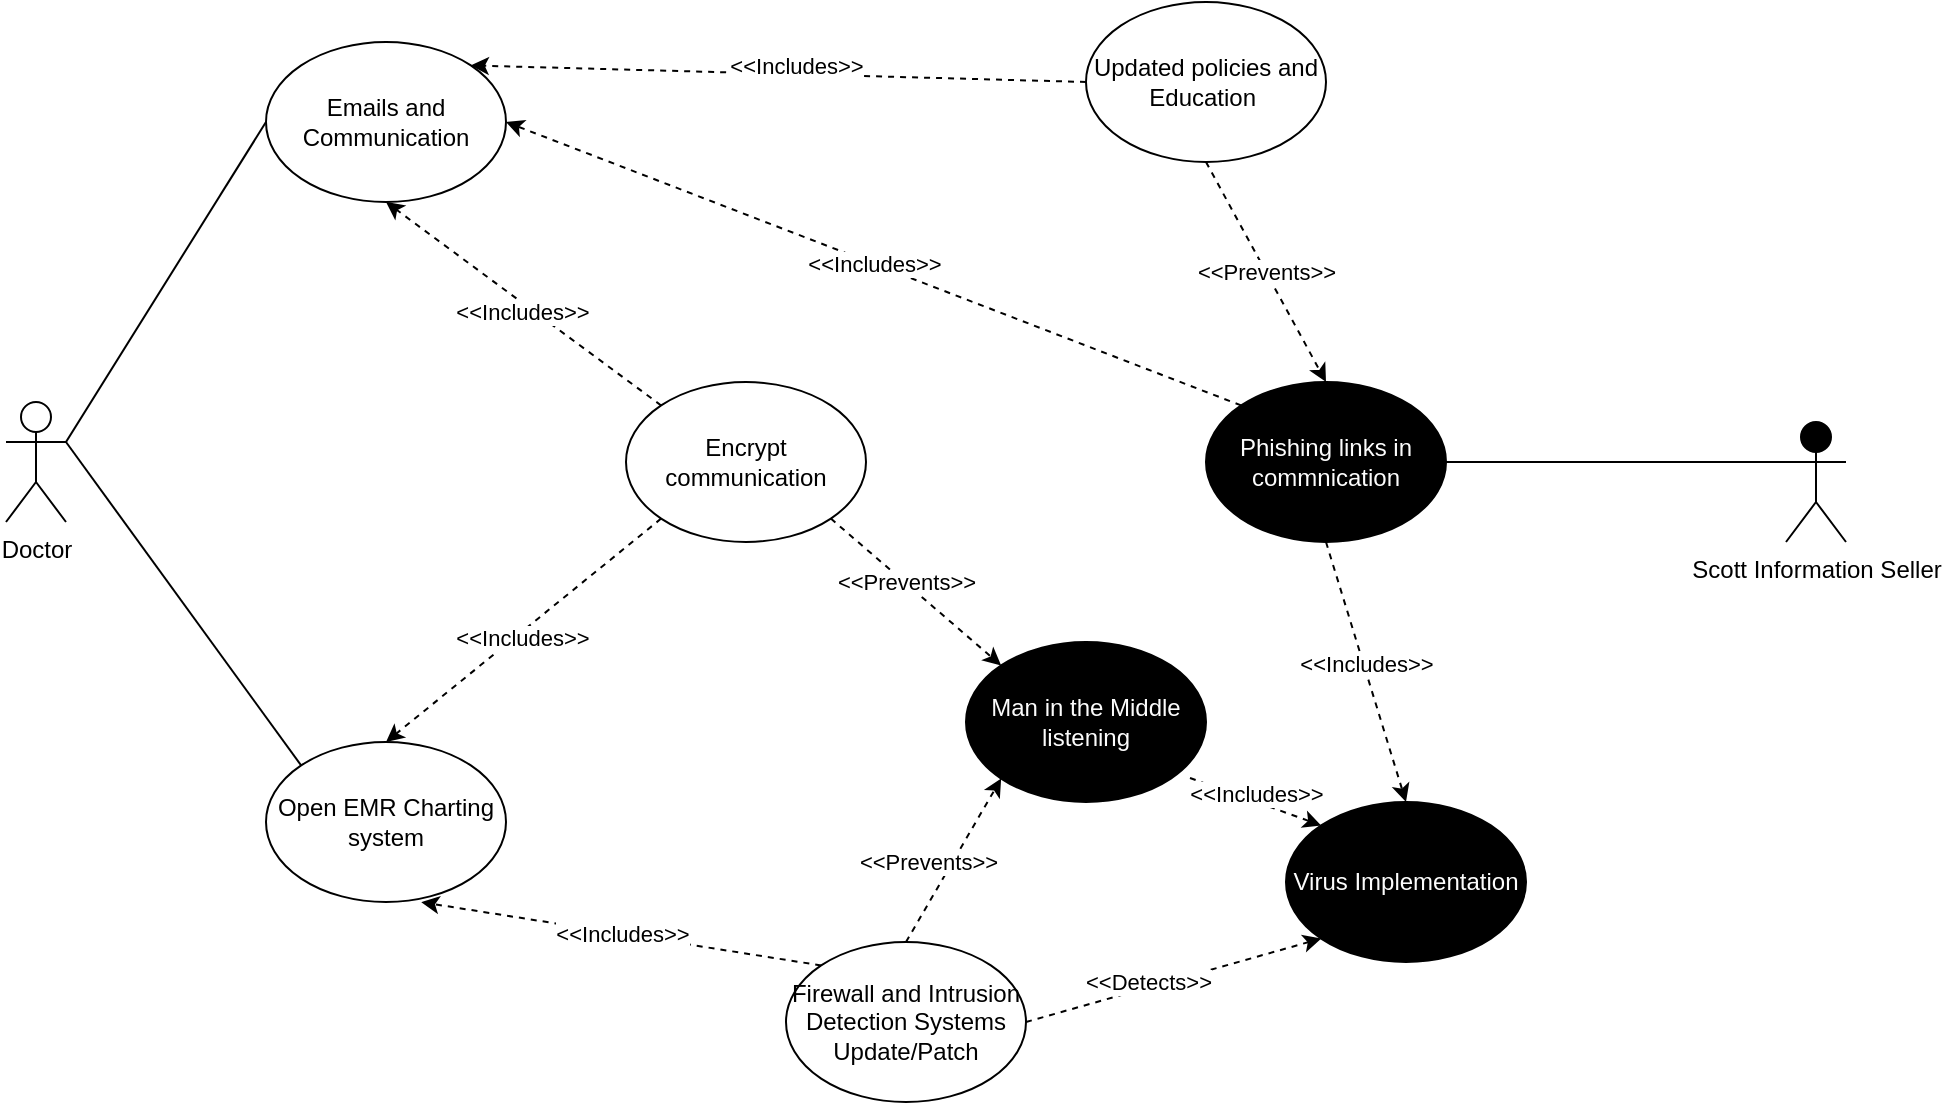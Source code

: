 <mxfile version="21.8.2" type="device">
  <diagram id="C5RBs43oDa-KdzZeNtuy" name="Page-1">
    <mxGraphModel dx="1461" dy="626" grid="1" gridSize="10" guides="1" tooltips="1" connect="1" arrows="1" fold="1" page="1" pageScale="1" pageWidth="827" pageHeight="1169" math="0" shadow="0">
      <root>
        <mxCell id="WIyWlLk6GJQsqaUBKTNV-0" />
        <mxCell id="WIyWlLk6GJQsqaUBKTNV-1" parent="WIyWlLk6GJQsqaUBKTNV-0" />
        <mxCell id="IR1KvbtKjAf0okD8Cfts-0" value="Doctor" style="shape=umlActor;verticalLabelPosition=bottom;verticalAlign=top;html=1;outlineConnect=0;" vertex="1" parent="WIyWlLk6GJQsqaUBKTNV-1">
          <mxGeometry x="110" y="250" width="30" height="60" as="geometry" />
        </mxCell>
        <mxCell id="IR1KvbtKjAf0okD8Cfts-10" value="Scott Information Seller" style="shape=umlActor;verticalLabelPosition=bottom;verticalAlign=top;html=1;outlineConnect=0;fillColor=#000000;" vertex="1" parent="WIyWlLk6GJQsqaUBKTNV-1">
          <mxGeometry x="1000" y="260" width="30" height="60" as="geometry" />
        </mxCell>
        <mxCell id="IR1KvbtKjAf0okD8Cfts-33" value="Phishing links in commnication" style="ellipse;whiteSpace=wrap;html=1;fontColor=#fcfcfc;fillColor=#000000;" vertex="1" parent="WIyWlLk6GJQsqaUBKTNV-1">
          <mxGeometry x="710" y="240" width="120" height="80" as="geometry" />
        </mxCell>
        <mxCell id="IR1KvbtKjAf0okD8Cfts-39" value="" style="endArrow=classic;html=1;rounded=0;entryX=1;entryY=0.5;entryDx=0;entryDy=0;exitX=0;exitY=0;exitDx=0;exitDy=0;dashed=1;" edge="1" parent="WIyWlLk6GJQsqaUBKTNV-1" source="IR1KvbtKjAf0okD8Cfts-33" target="IR1KvbtKjAf0okD8Cfts-45">
          <mxGeometry relative="1" as="geometry">
            <mxPoint x="580" y="180" as="sourcePoint" />
            <mxPoint x="426" y="48" as="targetPoint" />
          </mxGeometry>
        </mxCell>
        <mxCell id="IR1KvbtKjAf0okD8Cfts-40" value="&amp;lt;&amp;lt;Includes&amp;gt;&amp;gt;" style="edgeLabel;resizable=0;html=1;align=center;verticalAlign=middle;" connectable="0" vertex="1" parent="IR1KvbtKjAf0okD8Cfts-39">
          <mxGeometry relative="1" as="geometry" />
        </mxCell>
        <mxCell id="IR1KvbtKjAf0okD8Cfts-45" value="Emails and Communication" style="ellipse;whiteSpace=wrap;html=1;" vertex="1" parent="WIyWlLk6GJQsqaUBKTNV-1">
          <mxGeometry x="240" y="70" width="120" height="80" as="geometry" />
        </mxCell>
        <mxCell id="IR1KvbtKjAf0okD8Cfts-55" value="Firewall and&amp;nbsp;Intrusion Detection Systems Update/Patch" style="ellipse;whiteSpace=wrap;html=1;" vertex="1" parent="WIyWlLk6GJQsqaUBKTNV-1">
          <mxGeometry x="500" y="520" width="120" height="80" as="geometry" />
        </mxCell>
        <mxCell id="IR1KvbtKjAf0okD8Cfts-58" value="" style="endArrow=classic;html=1;rounded=0;dashed=1;entryX=0.647;entryY=1.001;entryDx=0;entryDy=0;entryPerimeter=0;exitX=0;exitY=0;exitDx=0;exitDy=0;" edge="1" parent="WIyWlLk6GJQsqaUBKTNV-1" source="IR1KvbtKjAf0okD8Cfts-55" target="IR1KvbtKjAf0okD8Cfts-2">
          <mxGeometry relative="1" as="geometry">
            <mxPoint x="430" y="560" as="sourcePoint" />
            <mxPoint x="480" y="490" as="targetPoint" />
          </mxGeometry>
        </mxCell>
        <mxCell id="IR1KvbtKjAf0okD8Cfts-59" value="&amp;lt;&amp;lt;Includes&amp;gt;&amp;gt;" style="edgeLabel;resizable=0;html=1;align=center;verticalAlign=middle;" connectable="0" vertex="1" parent="IR1KvbtKjAf0okD8Cfts-58">
          <mxGeometry relative="1" as="geometry" />
        </mxCell>
        <mxCell id="IR1KvbtKjAf0okD8Cfts-63" value="Updated policies and Education&amp;nbsp;" style="ellipse;whiteSpace=wrap;html=1;" vertex="1" parent="WIyWlLk6GJQsqaUBKTNV-1">
          <mxGeometry x="650" y="50" width="120" height="80" as="geometry" />
        </mxCell>
        <mxCell id="IR1KvbtKjAf0okD8Cfts-65" value="" style="endArrow=classic;html=1;rounded=0;exitX=0.5;exitY=1;exitDx=0;exitDy=0;entryX=0.5;entryY=0;entryDx=0;entryDy=0;dashed=1;" edge="1" parent="WIyWlLk6GJQsqaUBKTNV-1" source="IR1KvbtKjAf0okD8Cfts-63" target="IR1KvbtKjAf0okD8Cfts-33">
          <mxGeometry relative="1" as="geometry">
            <mxPoint x="480" y="200" as="sourcePoint" />
            <mxPoint x="580" y="200" as="targetPoint" />
          </mxGeometry>
        </mxCell>
        <mxCell id="IR1KvbtKjAf0okD8Cfts-66" value="&amp;lt;&amp;lt;Prevents&amp;gt;&amp;gt;" style="edgeLabel;resizable=0;html=1;align=center;verticalAlign=middle;" connectable="0" vertex="1" parent="IR1KvbtKjAf0okD8Cfts-65">
          <mxGeometry relative="1" as="geometry" />
        </mxCell>
        <mxCell id="IR1KvbtKjAf0okD8Cfts-75" value="Virus Implementation" style="ellipse;whiteSpace=wrap;html=1;fontColor=#fcfcfc;fillColor=#000000;" vertex="1" parent="WIyWlLk6GJQsqaUBKTNV-1">
          <mxGeometry x="750" y="450" width="120" height="80" as="geometry" />
        </mxCell>
        <mxCell id="IR1KvbtKjAf0okD8Cfts-78" value="" style="endArrow=classic;html=1;rounded=0;entryX=0.5;entryY=0;entryDx=0;entryDy=0;exitX=0.5;exitY=1;exitDx=0;exitDy=0;dashed=1;" edge="1" parent="WIyWlLk6GJQsqaUBKTNV-1" source="IR1KvbtKjAf0okD8Cfts-33" target="IR1KvbtKjAf0okD8Cfts-75">
          <mxGeometry relative="1" as="geometry">
            <mxPoint x="670" y="220" as="sourcePoint" />
            <mxPoint x="472" y="364" as="targetPoint" />
          </mxGeometry>
        </mxCell>
        <mxCell id="IR1KvbtKjAf0okD8Cfts-79" value="&amp;lt;&amp;lt;Includes&amp;gt;&amp;gt;" style="edgeLabel;resizable=0;html=1;align=center;verticalAlign=middle;" connectable="0" vertex="1" parent="IR1KvbtKjAf0okD8Cfts-78">
          <mxGeometry relative="1" as="geometry">
            <mxPoint y="-4" as="offset" />
          </mxGeometry>
        </mxCell>
        <mxCell id="IR1KvbtKjAf0okD8Cfts-82" value="" style="endArrow=classic;html=1;rounded=0;entryX=1;entryY=0;entryDx=0;entryDy=0;exitX=0;exitY=0.5;exitDx=0;exitDy=0;dashed=1;" edge="1" parent="WIyWlLk6GJQsqaUBKTNV-1" source="IR1KvbtKjAf0okD8Cfts-63" target="IR1KvbtKjAf0okD8Cfts-45">
          <mxGeometry relative="1" as="geometry">
            <mxPoint x="480" y="50" as="sourcePoint" />
            <mxPoint x="272" y="244" as="targetPoint" />
          </mxGeometry>
        </mxCell>
        <mxCell id="IR1KvbtKjAf0okD8Cfts-83" value="&amp;lt;&amp;lt;Includes&amp;gt;&amp;gt;" style="edgeLabel;resizable=0;html=1;align=center;verticalAlign=middle;" connectable="0" vertex="1" parent="IR1KvbtKjAf0okD8Cfts-82">
          <mxGeometry relative="1" as="geometry">
            <mxPoint x="9" y="-4" as="offset" />
          </mxGeometry>
        </mxCell>
        <mxCell id="IR1KvbtKjAf0okD8Cfts-84" value="" style="endArrow=classic;html=1;rounded=0;exitX=1;exitY=0.5;exitDx=0;exitDy=0;entryX=0;entryY=1;entryDx=0;entryDy=0;dashed=1;" edge="1" parent="WIyWlLk6GJQsqaUBKTNV-1" source="IR1KvbtKjAf0okD8Cfts-55" target="IR1KvbtKjAf0okD8Cfts-75">
          <mxGeometry relative="1" as="geometry">
            <mxPoint x="500" y="520" as="sourcePoint" />
            <mxPoint x="648" y="498" as="targetPoint" />
          </mxGeometry>
        </mxCell>
        <mxCell id="IR1KvbtKjAf0okD8Cfts-85" value="&amp;lt;&amp;lt;Detects&amp;gt;&amp;gt;" style="edgeLabel;resizable=0;html=1;align=center;verticalAlign=middle;" connectable="0" vertex="1" parent="IR1KvbtKjAf0okD8Cfts-84">
          <mxGeometry relative="1" as="geometry">
            <mxPoint x="-13" y="1" as="offset" />
          </mxGeometry>
        </mxCell>
        <mxCell id="IR1KvbtKjAf0okD8Cfts-2" value="Open EMR Charting system" style="ellipse;whiteSpace=wrap;html=1;" vertex="1" parent="WIyWlLk6GJQsqaUBKTNV-1">
          <mxGeometry x="240" y="420" width="120" height="80" as="geometry" />
        </mxCell>
        <mxCell id="IR1KvbtKjAf0okD8Cfts-100" value="Man in the Middle listening" style="ellipse;whiteSpace=wrap;html=1;fontColor=#fcfcfc;fillColor=#000000;" vertex="1" parent="WIyWlLk6GJQsqaUBKTNV-1">
          <mxGeometry x="590" y="370" width="120" height="80" as="geometry" />
        </mxCell>
        <mxCell id="IR1KvbtKjAf0okD8Cfts-101" value="" style="endArrow=classic;html=1;rounded=0;entryX=0;entryY=0;entryDx=0;entryDy=0;dashed=1;" edge="1" parent="WIyWlLk6GJQsqaUBKTNV-1" target="IR1KvbtKjAf0okD8Cfts-75">
          <mxGeometry relative="1" as="geometry">
            <mxPoint x="702" y="438" as="sourcePoint" />
            <mxPoint x="940" y="410" as="targetPoint" />
          </mxGeometry>
        </mxCell>
        <mxCell id="IR1KvbtKjAf0okD8Cfts-102" value="&amp;lt;&amp;lt;Includes&amp;gt;&amp;gt;" style="edgeLabel;resizable=0;html=1;align=center;verticalAlign=middle;" connectable="0" vertex="1" parent="IR1KvbtKjAf0okD8Cfts-101">
          <mxGeometry relative="1" as="geometry">
            <mxPoint y="-4" as="offset" />
          </mxGeometry>
        </mxCell>
        <mxCell id="IR1KvbtKjAf0okD8Cfts-103" value="Encrypt communication" style="ellipse;whiteSpace=wrap;html=1;" vertex="1" parent="WIyWlLk6GJQsqaUBKTNV-1">
          <mxGeometry x="420" y="240" width="120" height="80" as="geometry" />
        </mxCell>
        <mxCell id="IR1KvbtKjAf0okD8Cfts-104" value="" style="endArrow=classic;html=1;rounded=0;entryX=0.5;entryY=1;entryDx=0;entryDy=0;exitX=0;exitY=0;exitDx=0;exitDy=0;dashed=1;" edge="1" parent="WIyWlLk6GJQsqaUBKTNV-1" source="IR1KvbtKjAf0okD8Cfts-103" target="IR1KvbtKjAf0okD8Cfts-45">
          <mxGeometry relative="1" as="geometry">
            <mxPoint x="350" y="230" as="sourcePoint" />
            <mxPoint x="232" y="78" as="targetPoint" />
          </mxGeometry>
        </mxCell>
        <mxCell id="IR1KvbtKjAf0okD8Cfts-105" value="&amp;lt;&amp;lt;Includes&amp;gt;&amp;gt;" style="edgeLabel;resizable=0;html=1;align=center;verticalAlign=middle;" connectable="0" vertex="1" parent="IR1KvbtKjAf0okD8Cfts-104">
          <mxGeometry relative="1" as="geometry">
            <mxPoint x="-1" y="4" as="offset" />
          </mxGeometry>
        </mxCell>
        <mxCell id="IR1KvbtKjAf0okD8Cfts-106" value="" style="endArrow=classic;html=1;rounded=0;entryX=0;entryY=0;entryDx=0;entryDy=0;exitX=1;exitY=1;exitDx=0;exitDy=0;dashed=1;" edge="1" parent="WIyWlLk6GJQsqaUBKTNV-1" source="IR1KvbtKjAf0okD8Cfts-103" target="IR1KvbtKjAf0okD8Cfts-100">
          <mxGeometry relative="1" as="geometry">
            <mxPoint x="360" y="250" as="sourcePoint" />
            <mxPoint x="420" y="190" as="targetPoint" />
          </mxGeometry>
        </mxCell>
        <mxCell id="IR1KvbtKjAf0okD8Cfts-107" value="&amp;lt;&amp;lt;Prevents&amp;gt;&amp;gt;" style="edgeLabel;resizable=0;html=1;align=center;verticalAlign=middle;" connectable="0" vertex="1" parent="IR1KvbtKjAf0okD8Cfts-106">
          <mxGeometry relative="1" as="geometry">
            <mxPoint x="-5" y="-5" as="offset" />
          </mxGeometry>
        </mxCell>
        <mxCell id="IR1KvbtKjAf0okD8Cfts-110" value="" style="endArrow=classic;html=1;rounded=0;entryX=0.5;entryY=0;entryDx=0;entryDy=0;exitX=0;exitY=1;exitDx=0;exitDy=0;dashed=1;" edge="1" parent="WIyWlLk6GJQsqaUBKTNV-1" source="IR1KvbtKjAf0okD8Cfts-103" target="IR1KvbtKjAf0okD8Cfts-2">
          <mxGeometry relative="1" as="geometry">
            <mxPoint x="300" y="250" as="sourcePoint" />
            <mxPoint x="242" y="198" as="targetPoint" />
          </mxGeometry>
        </mxCell>
        <mxCell id="IR1KvbtKjAf0okD8Cfts-111" value="&amp;lt;&amp;lt;Includes&amp;gt;&amp;gt;" style="edgeLabel;resizable=0;html=1;align=center;verticalAlign=middle;" connectable="0" vertex="1" parent="IR1KvbtKjAf0okD8Cfts-110">
          <mxGeometry relative="1" as="geometry">
            <mxPoint x="-1" y="4" as="offset" />
          </mxGeometry>
        </mxCell>
        <mxCell id="IR1KvbtKjAf0okD8Cfts-117" value="" style="endArrow=classic;html=1;rounded=0;exitX=0.5;exitY=0;exitDx=0;exitDy=0;entryX=0;entryY=1;entryDx=0;entryDy=0;dashed=1;" edge="1" parent="WIyWlLk6GJQsqaUBKTNV-1" source="IR1KvbtKjAf0okD8Cfts-55" target="IR1KvbtKjAf0okD8Cfts-100">
          <mxGeometry relative="1" as="geometry">
            <mxPoint x="540" y="460" as="sourcePoint" />
            <mxPoint x="610" y="480" as="targetPoint" />
          </mxGeometry>
        </mxCell>
        <mxCell id="IR1KvbtKjAf0okD8Cfts-118" value="&amp;lt;&amp;lt;Prevents&amp;gt;&amp;gt;" style="edgeLabel;resizable=0;html=1;align=center;verticalAlign=middle;" connectable="0" vertex="1" parent="IR1KvbtKjAf0okD8Cfts-117">
          <mxGeometry relative="1" as="geometry">
            <mxPoint x="-13" y="1" as="offset" />
          </mxGeometry>
        </mxCell>
        <mxCell id="IR1KvbtKjAf0okD8Cfts-119" value="" style="endArrow=none;html=1;rounded=0;entryX=0;entryY=0.5;entryDx=0;entryDy=0;" edge="1" parent="WIyWlLk6GJQsqaUBKTNV-1" target="IR1KvbtKjAf0okD8Cfts-45">
          <mxGeometry width="50" height="50" relative="1" as="geometry">
            <mxPoint x="140" y="270" as="sourcePoint" />
            <mxPoint x="190" y="220" as="targetPoint" />
          </mxGeometry>
        </mxCell>
        <mxCell id="IR1KvbtKjAf0okD8Cfts-120" value="" style="endArrow=none;html=1;rounded=0;entryX=0;entryY=0;entryDx=0;entryDy=0;" edge="1" parent="WIyWlLk6GJQsqaUBKTNV-1" target="IR1KvbtKjAf0okD8Cfts-2">
          <mxGeometry width="50" height="50" relative="1" as="geometry">
            <mxPoint x="140" y="270" as="sourcePoint" />
            <mxPoint x="190" y="220" as="targetPoint" />
          </mxGeometry>
        </mxCell>
        <mxCell id="IR1KvbtKjAf0okD8Cfts-121" value="" style="endArrow=none;html=1;rounded=0;exitX=1;exitY=0.5;exitDx=0;exitDy=0;entryX=0;entryY=0.333;entryDx=0;entryDy=0;entryPerimeter=0;" edge="1" parent="WIyWlLk6GJQsqaUBKTNV-1" source="IR1KvbtKjAf0okD8Cfts-33" target="IR1KvbtKjAf0okD8Cfts-10">
          <mxGeometry width="50" height="50" relative="1" as="geometry">
            <mxPoint x="1020" y="320" as="sourcePoint" />
            <mxPoint x="1020" y="250" as="targetPoint" />
          </mxGeometry>
        </mxCell>
      </root>
    </mxGraphModel>
  </diagram>
</mxfile>
